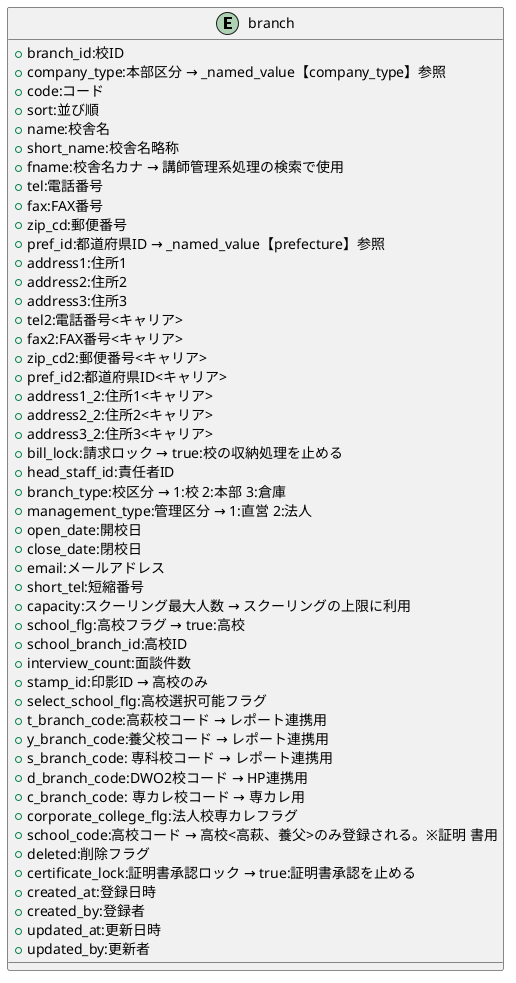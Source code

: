 @startuml

entity "branch" {
    + branch_id:校ID
    + company_type:本部区分 → _named_value【company_type】参照
    + code:コード
    + sort:並び順
    + name:校舎名
    + short_name:校舎名略称
    + fname:校舎名カナ → 講師管理系処理の検索で使用
    + tel:電話番号
    + fax:FAX番号
    + zip_cd:郵便番号
    + pref_id:都道府県ID → _named_value【prefecture】参照
    + address1:住所1
    + address2:住所2
    + address3:住所3
    + tel2:電話番号<キャリア>
    + fax2:FAX番号<キャリア>
    + zip_cd2:郵便番号<キャリア>
    + pref_id2:都道府県ID<キャリア>
    + address1_2:住所1<キャリア>
    + address2_2:住所2<キャリア>
    + address3_2:住所3<キャリア>
    + bill_lock:請求ロック → true:校の収納処理を止める
    + head_staff_id:責任者ID
    + branch_type:校区分 → 1:校 2:本部 3:倉庫
    + management_type:管理区分 → 1:直営 2:法人
    + open_date:開校日
    + close_date:閉校日
    + email:メールアドレス
    + short_tel:短縮番号
    + capacity:スクーリング最大人数 → スクーリングの上限に利用
    + school_flg:高校フラグ → true:高校
    + school_branch_id:高校ID
    + interview_count:面談件数
    + stamp_id:印影ID → 高校のみ
    + select_school_flg:高校選択可能フラグ
    + t_branch_code:高萩校コード → レポート連携用
    + y_branch_code:養父校コード → レポート連携用
    + s_branch_code: 専科校コード → レポート連携用
    + d_branch_code:DWO2校コード → HP連携用
    + c_branch_code: 専カレ校コード → 専カレ用
    + corporate_college_flg:法人校専カレフラグ
    + school_code:高校コード → 高校<高萩、養父>のみ登録される。※証明 書用
    + deleted:削除フラグ
    + certificate_lock:証明書承認ロック → true:証明書承認を止める
    + created_at:登録日時
    + created_by:登録者
    + updated_at:更新日時
    + updated_by:更新者
}

@enduml